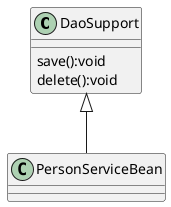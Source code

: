 @startuml
'https://plantuml.com/class-diagram

'泛化是依赖关系的特例:只有依赖关系的继承时，才可以叫泛化
'如果A类继承B类，我们就说A和B存在泛化关系
'使用实线三角箭头从A->B
class DaoSupport {
    save():void
    delete():void
}

class PersonServiceBean  {
}

DaoSupport <|-- PersonServiceBean
@enduml